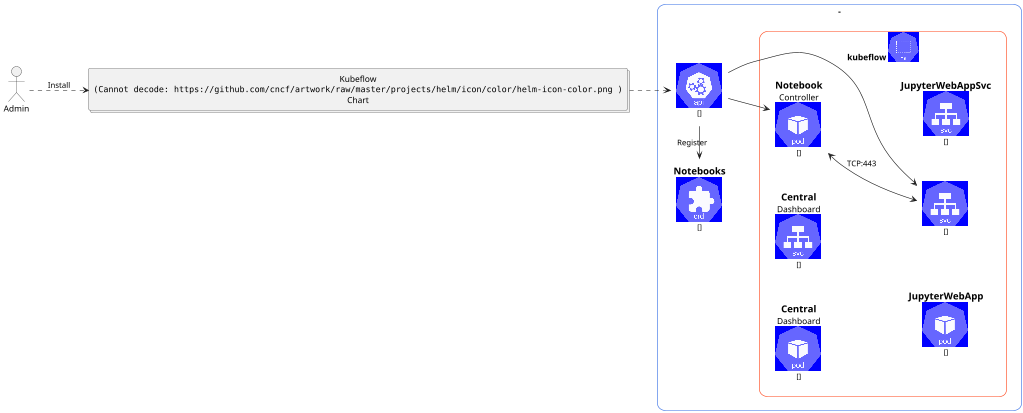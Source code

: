 @startuml plant
!include <tupadr3/common>
' !include <dist/kubernetes_Common.puml>

' Kubernetes
' !define KubernetesPuml https://raw.githubusercontent.com/dcasati/kubernetes-PlantUML/master/dist


' !includeurl KubernetesPuml/kubernetes_Context.puml
' Colors
' ##################################

!define KUBERNETES_CLUSTER_COLOR #326CE5
!define KUBERNETES_NS_COLOR #FF4216
!define KUBERNETES_NODE_COLOR #096B24
!define KUBERNETES_POD_COLOR #09E508
!define KUBERNETES_SERVICE_COLOR #FCC133
!define KUBERNETES_FONT_COLOR #000000
!define KUBERNETES_BACKGROUND_COLOR #FFFFFF

' Styling
' ##################################

skinparam rectangle<<cluster>> {
    StereotypeFontColor KUBERNETES_FONT_COLOR
    FontColor KUBERNETES_FONT_COLOR
    BorderStyle line
    BorderColor KUBERNETES_CLUSTER_COLOR
    BackgroundColor KUBERNETES_BACKGROUND_COLOR
    RoundCorner 25
}

skinparam rectangle<<namespace>> {
    StereotypeFontColor KUBERNETES_FONT_COLOR
    FontColor KUBERNETES_FONT_COLOR
    BorderStyle line
    BorderColor KUBERNETES_NS_COLOR
    BackgroundColor KUBERNETES_BACKGROUND_COLOR
    RoundCorner 25
}

' cluster
!define Cluster(e_alias, e_label) rectangle "-e_label" <<cluster>> as e_alias
' namespace
!define Namespace(e_alias, e_label) rectangle "-e_label" <<namespace>> as e_alias

scale max 1024 width
skinparam defaultTextAlignment center
!define ICON_SCALE 0.3
!include <kubernetes/k8s-skinparam.puml>
!include <kubernetes/k8s-sprites-labeled-full.puml>

!define TECHN_FONT_SIZE 12

skinparam rectangle<<e_stereo>> {
    BackgroundColor White
    BorderColor KUBERNETES_BORDER_COLOR
    BorderStyle line
}
!define KubernetesEntity(e_alias, e_label, e_techn="", e_type) rectangle "==e_label\n<color:Blue><$e_type*ICON_SCALE></color>\n<size:TECHN_FONT_SIZE>[e_techn]</size>" <<e_stereo>> as e_alias
!define KubernetesGroup(e_alias, e_label, e_techn) KubernetesEntity(e_alias, e_label, e_techn, "group")
!define KubernetesSa(e_alias, e_label, e_techn) KubernetesEntity(e_alias, e_label, e_techn, "sa")
!define KubernetesUser(e_alias, e_label, e_techn) KubernetesEntity(e_alias, e_label, e_techn, "user")
!define KubernetesPv(e_alias, e_label, e_techn) KubernetesEntity(e_alias, e_label, e_techn, "pv")
!define KubernetesJob(e_alias, e_label, e_techn) KubernetesEntity(e_alias, e_label, e_techn, "job")
!define KubernetesPod(e_alias, e_label, e_techn) KubernetesEntity(e_alias, e_label, e_techn, "pod")
!define KubernetesCrb(e_alias, e_label, e_techn) KubernetesEntity(e_alias, e_label, e_techn, "crb")
!define KubernetesSts(e_alias, e_label, e_techn) KubernetesEntity(e_alias, e_label, e_techn, "sts")
!define KubernetesIng(e_alias, e_label, e_techn) KubernetesEntity(e_alias, e_label, e_techn, "ing")
!define KubernetesRole(e_alias, e_label, e_techn) KubernetesEntity(e_alias, e_label, e_techn, "role")
!define KubernetesCm(e_alias, e_label, e_techn) KubernetesEntity(e_alias, e_label, e_techn, "cm")
!define KubernetesNetpol(e_alias, e_label, e_techn) KubernetesEntity(e_alias, e_label, e_techn, "netpol")
!define KubernetesNs(e_alias, e_label, e_techn) KubernetesEntity(e_alias, e_label, e_techn, "ns")
!define KubernetesSecret(e_alias, e_label, e_techn) KubernetesEntity(e_alias, e_label, e_techn, "secret")
!define KubernetesQuota(e_alias, e_label, e_techn) KubernetesEntity(e_alias, e_label, e_techn, "quota")
!define KubernetesRb(e_alias, e_label, e_techn) KubernetesEntity(e_alias, e_label, e_techn, "rb")
!define KubernetesEp(e_alias, e_label, e_techn) KubernetesEntity(e_alias, e_label, e_techn, "ep")
!define KubernetesPvc(e_alias, e_label, e_techn) KubernetesEntity(e_alias, e_label, e_techn, "pvc")
!define KubernetesCRole(e_alias, e_label, e_techn) KubernetesEntity(e_alias, e_label, e_techn, "c_role")
!define KubernetesCronjob(e_alias, e_label, e_techn) KubernetesEntity(e_alias, e_label, e_techn, "cronjob")
!define KubernetesDs(e_alias, e_label, e_techn) KubernetesEntity(e_alias, e_label, e_techn, "ds")
!define KubernetesSc(e_alias, e_label, e_techn) KubernetesEntity(e_alias, e_label, e_techn, "sc")
!define KubernetesSvc(e_alias, e_label, e_techn) KubernetesEntity(e_alias, e_label, e_techn, "svc")
!define KubernetesDeploy(e_alias, e_label, e_techn) KubernetesEntity(e_alias, e_label, e_techn, "deploy")
!define KubernetesCrd(e_alias, e_label, e_techn) KubernetesEntity(e_alias, e_label, e_techn, "crd")
!define KubernetesHpa(e_alias, e_label, e_techn) KubernetesEntity(e_alias, e_label, e_techn, "hpa")
!define KubernetesPsp(e_alias, e_label, e_techn) KubernetesEntity(e_alias, e_label, e_techn, "psp")
!define KubernetesVol(e_alias, e_label, e_techn) KubernetesEntity(e_alias, e_label, e_techn, "vol")
!define KubernetesRs(e_alias, e_label, e_techn) KubernetesEntity(e_alias, e_label, e_techn, "rs")
!define KubernetesLimits(e_alias, e_label, e_techn) KubernetesEntity(e_alias, e_label, e_techn, "limits")
!define KubernetesSched(e_alias, e_label, e_techn) KubernetesEntity(e_alias, e_label, e_techn, "sched")
!define KubernetesCCM(e_alias, e_label, e_techn) KubernetesEntity(e_alias, e_label, e_techn, "c_c_m")
!define KubernetesCM(e_alias, e_label, e_techn) KubernetesEntity(e_alias, e_label, e_techn, "c_m")
!define KubernetesKubelet(e_alias, e_label, e_techn) KubernetesEntity(e_alias, e_label, e_techn, "kubelet")
!define KubernetesApi(e_alias, e_label, e_techn) KubernetesEntity(e_alias, e_label, e_techn, "api")
!define KubernetesKProxy(e_alias, e_label, e_techn) KubernetesEntity(e_alias, e_label, e_techn, "k_proxy")
!define KubernetesMaster(e_alias, e_label, e_techn) KubernetesEntity(e_alias, e_label, e_techn, "master")
!define KubernetesEtcd(e_alias, e_label, e_techn) KubernetesEntity(e_alias, e_label, e_techn, "etcd")
!define KubernetesNode(e_alias, e_label, e_techn) KubernetesEntity(e_alias, e_label, e_techn, "node")

actor "Admin" as admin
collections "Kubeflow\n<img:https://github.com/cncf/artwork/raw/master/projects/helm/icon/color/helm-icon-color.png {scale=0.1}>\nChart" as kfhelm

Cluster("a",""){
KubernetesApi("k8sapi","", "")
    rectangle "kubeflow <color:Blue><$ns*0.2></color>" <<namespace>>{

        KubernetesPod("CentralDashboardPod", "Central\nDashboard", "")
        KubernetesSvc("CentralDashboardSvc", "Central\nDashboard", "")
        KubernetesPod("notebookConPod", "Notebook\nController", "")
        KubernetesSvc("notebookConSvc", "", "")
        KubernetesPod("JupyterWebAppPod", "JupyterWebApp", "")
        KubernetesSvc("JupyterWebAppSvc", "JupyterWebAppSvc", "")
        }
    KubernetesCrd("NotebooksCRD", "Notebooks", "")
}
left to right direction
admin ..> kfhelm: Install
kfhelm ..> k8sapi
k8sapi -LEFT-> NotebooksCRD: Register
k8sapi --> notebookConPod
k8sapi --> notebookConSvc
notebookConPod <-DOWN-> notebookConSvc: TCP:443
/'
KubernetesGroup("group", "group", "group")
KubernetesSa("sa", "sa", "sa")
KubernetesUser("user", "user", "user")
KubernetesPv("pv", "pv", "pv")
KubernetesJob("job", "job", "job")
KubernetesPod("pod", "pod", "pod")
KubernetesCrb("crb", "crb", "crb")
KubernetesSts("sts", "sts", "sts")
KubernetesIng("ing", "ing", "ing")
KubernetesRole("role", "role", "role")
KubernetesCm("cm", "cm", "cm")
KubernetesNetpol("netpol", "netpol", "netpol")
KubernetesNs("ns", "ns", "ns")
KubernetesSecret("secret", "secret", "secret")
KubernetesQuota("quota", "quota", "quota")
KubernetesRb("rb", "rb", "rb")
KubernetesEp("ep", "ep", "ep")
KubernetesPvc("pvc", "pvc", "pvc")
KubernetesCRole("crole", "crole", "crole")
KubernetesCronjob("cronjob", "cronjob", "cronjob")
KubernetesDs("ds", "ds", "ds")
KubernetesSc("sc", "sc", "sc")
KubernetesSvc("svc", "svc", "svc")
KubernetesDeploy("deploy", "deploy", "deploy")
KubernetesCrd("crd", "crd", "crd")
KubernetesHpa("hpa", "hpa", "hpa")
KubernetesPsp("psp", "psp", "psp")
KubernetesVol("vol", "vol", "vol")
KubernetesRs("rs", "rs", "rs")
KubernetesLimits("limits", "limits", "limits")
KubernetesSched("sched", "sched", "sched")
KubernetesCCM("c", "c", "c")
KubernetesCM("c", "c", "c")
KubernetesKubelet("kubelet", "kubelet", "kubelet")
KubernetesApi("api", "api", "api")
KubernetesKProxy("c", "c", "c")
KubernetesMaster("master", "master", "master")
KubernetesEtcd("etcd", "etcd", "etcd")
KubernetesNode("node", "node", "node")
'/
@enduml